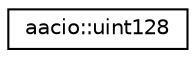 digraph "Graphical Class Hierarchy"
{
  edge [fontname="Helvetica",fontsize="10",labelfontname="Helvetica",labelfontsize="10"];
  node [fontname="Helvetica",fontsize="10",shape=record];
  rankdir="LR";
  Node0 [label="aacio::uint128",height=0.2,width=0.4,color="black", fillcolor="white", style="filled",URL="$structaacio_1_1uint128.html",tooltip="A struct that wraps uint128 integer and defines common operator overloads. "];
}
